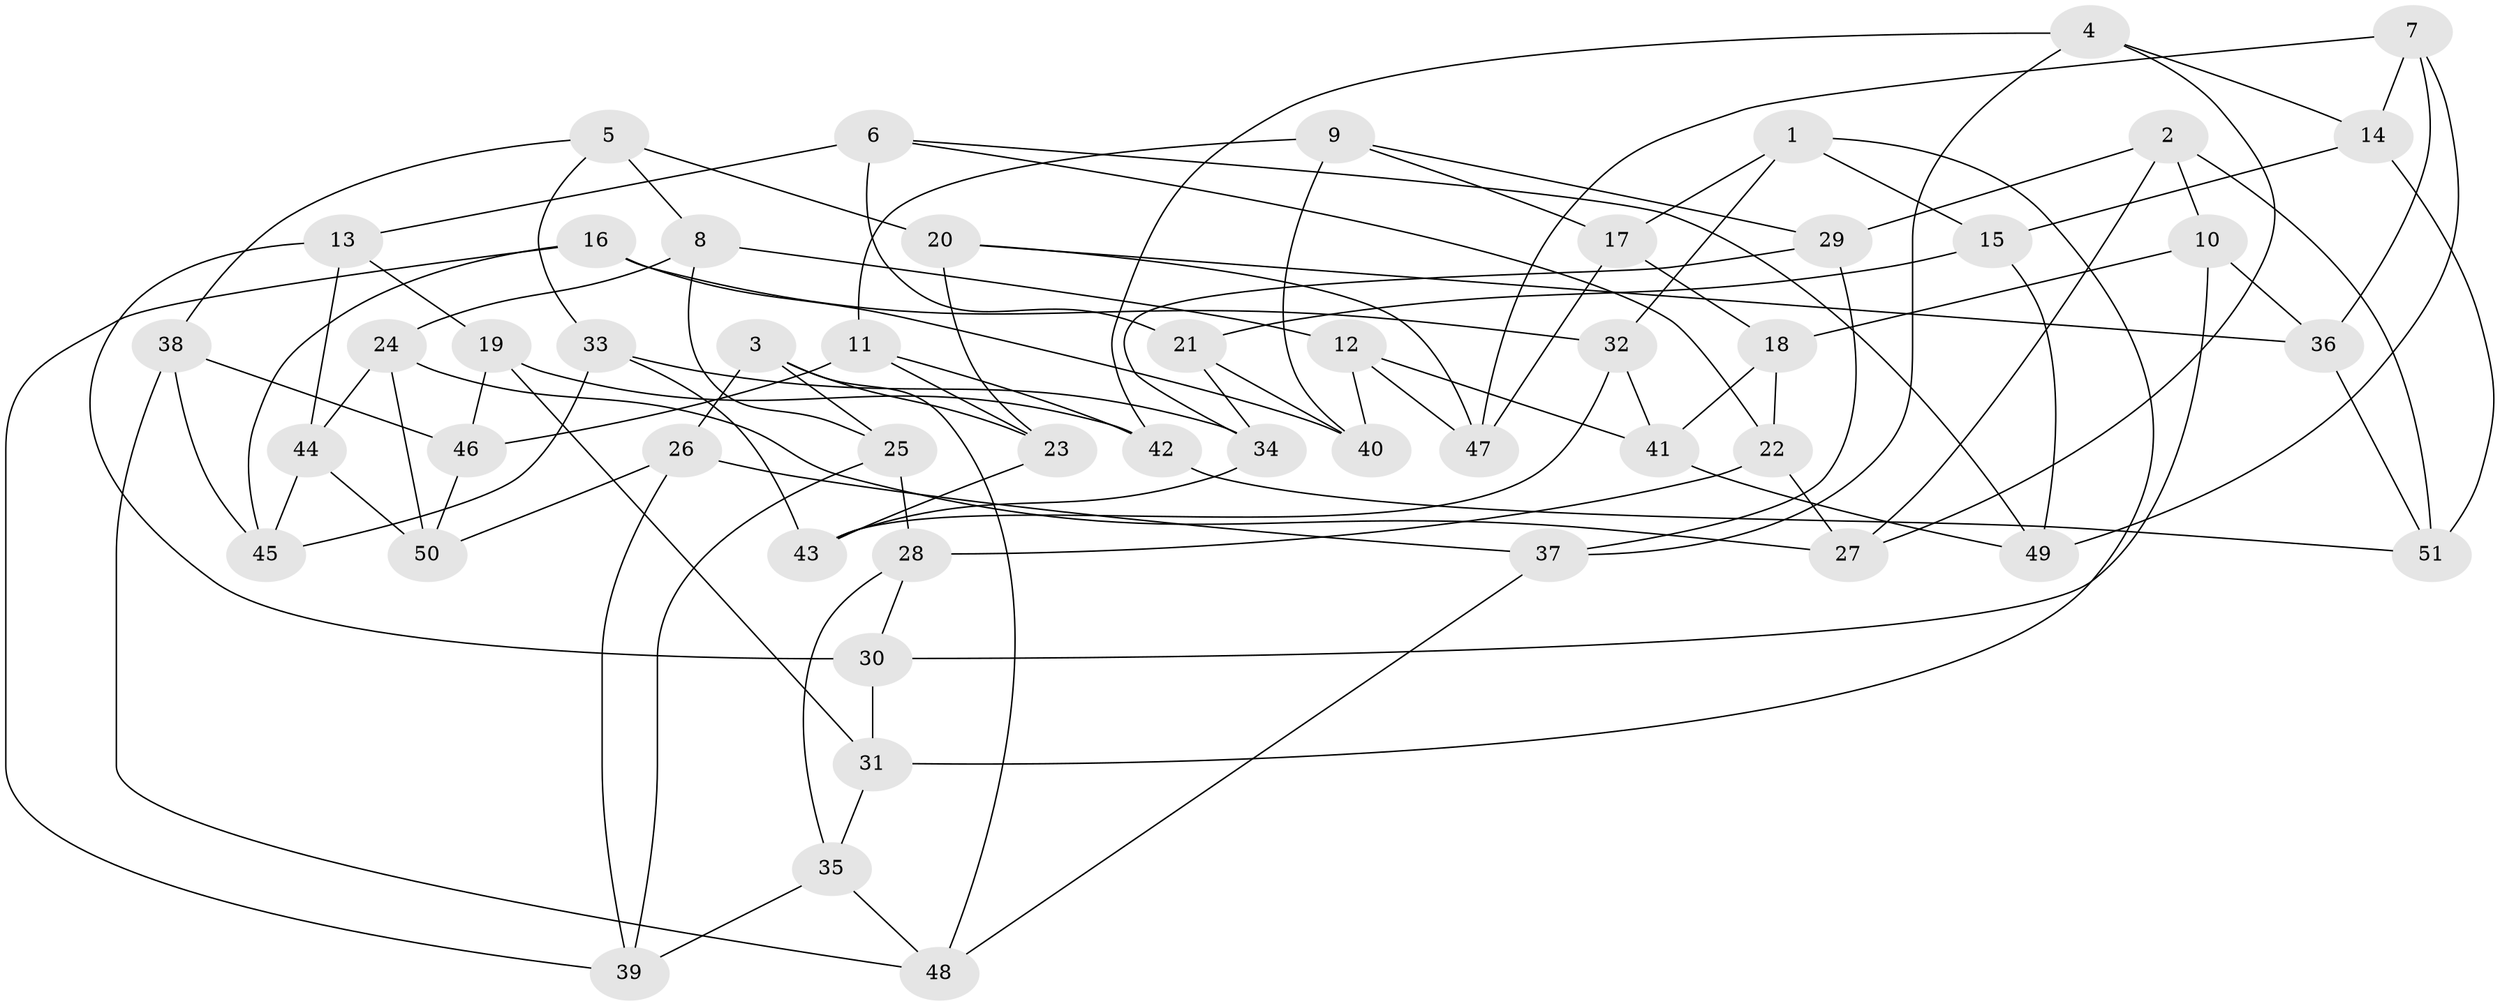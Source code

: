 // coarse degree distribution, {6: 0.4838709677419355, 5: 0.16129032258064516, 4: 0.3225806451612903, 3: 0.03225806451612903}
// Generated by graph-tools (version 1.1) at 2025/24/03/03/25 07:24:24]
// undirected, 51 vertices, 102 edges
graph export_dot {
graph [start="1"]
  node [color=gray90,style=filled];
  1;
  2;
  3;
  4;
  5;
  6;
  7;
  8;
  9;
  10;
  11;
  12;
  13;
  14;
  15;
  16;
  17;
  18;
  19;
  20;
  21;
  22;
  23;
  24;
  25;
  26;
  27;
  28;
  29;
  30;
  31;
  32;
  33;
  34;
  35;
  36;
  37;
  38;
  39;
  40;
  41;
  42;
  43;
  44;
  45;
  46;
  47;
  48;
  49;
  50;
  51;
  1 -- 17;
  1 -- 15;
  1 -- 31;
  1 -- 32;
  2 -- 27;
  2 -- 51;
  2 -- 10;
  2 -- 29;
  3 -- 25;
  3 -- 23;
  3 -- 48;
  3 -- 26;
  4 -- 42;
  4 -- 27;
  4 -- 14;
  4 -- 37;
  5 -- 33;
  5 -- 8;
  5 -- 38;
  5 -- 20;
  6 -- 21;
  6 -- 22;
  6 -- 13;
  6 -- 49;
  7 -- 14;
  7 -- 47;
  7 -- 36;
  7 -- 49;
  8 -- 24;
  8 -- 12;
  8 -- 25;
  9 -- 17;
  9 -- 11;
  9 -- 40;
  9 -- 29;
  10 -- 30;
  10 -- 18;
  10 -- 36;
  11 -- 23;
  11 -- 42;
  11 -- 46;
  12 -- 41;
  12 -- 47;
  12 -- 40;
  13 -- 44;
  13 -- 19;
  13 -- 30;
  14 -- 51;
  14 -- 15;
  15 -- 49;
  15 -- 21;
  16 -- 40;
  16 -- 39;
  16 -- 32;
  16 -- 45;
  17 -- 47;
  17 -- 18;
  18 -- 22;
  18 -- 41;
  19 -- 46;
  19 -- 31;
  19 -- 42;
  20 -- 36;
  20 -- 23;
  20 -- 47;
  21 -- 34;
  21 -- 40;
  22 -- 28;
  22 -- 27;
  23 -- 43;
  24 -- 50;
  24 -- 44;
  24 -- 27;
  25 -- 39;
  25 -- 28;
  26 -- 50;
  26 -- 39;
  26 -- 37;
  28 -- 30;
  28 -- 35;
  29 -- 37;
  29 -- 34;
  30 -- 31;
  31 -- 35;
  32 -- 43;
  32 -- 41;
  33 -- 45;
  33 -- 34;
  33 -- 43;
  34 -- 43;
  35 -- 48;
  35 -- 39;
  36 -- 51;
  37 -- 48;
  38 -- 45;
  38 -- 46;
  38 -- 48;
  41 -- 49;
  42 -- 51;
  44 -- 45;
  44 -- 50;
  46 -- 50;
}

